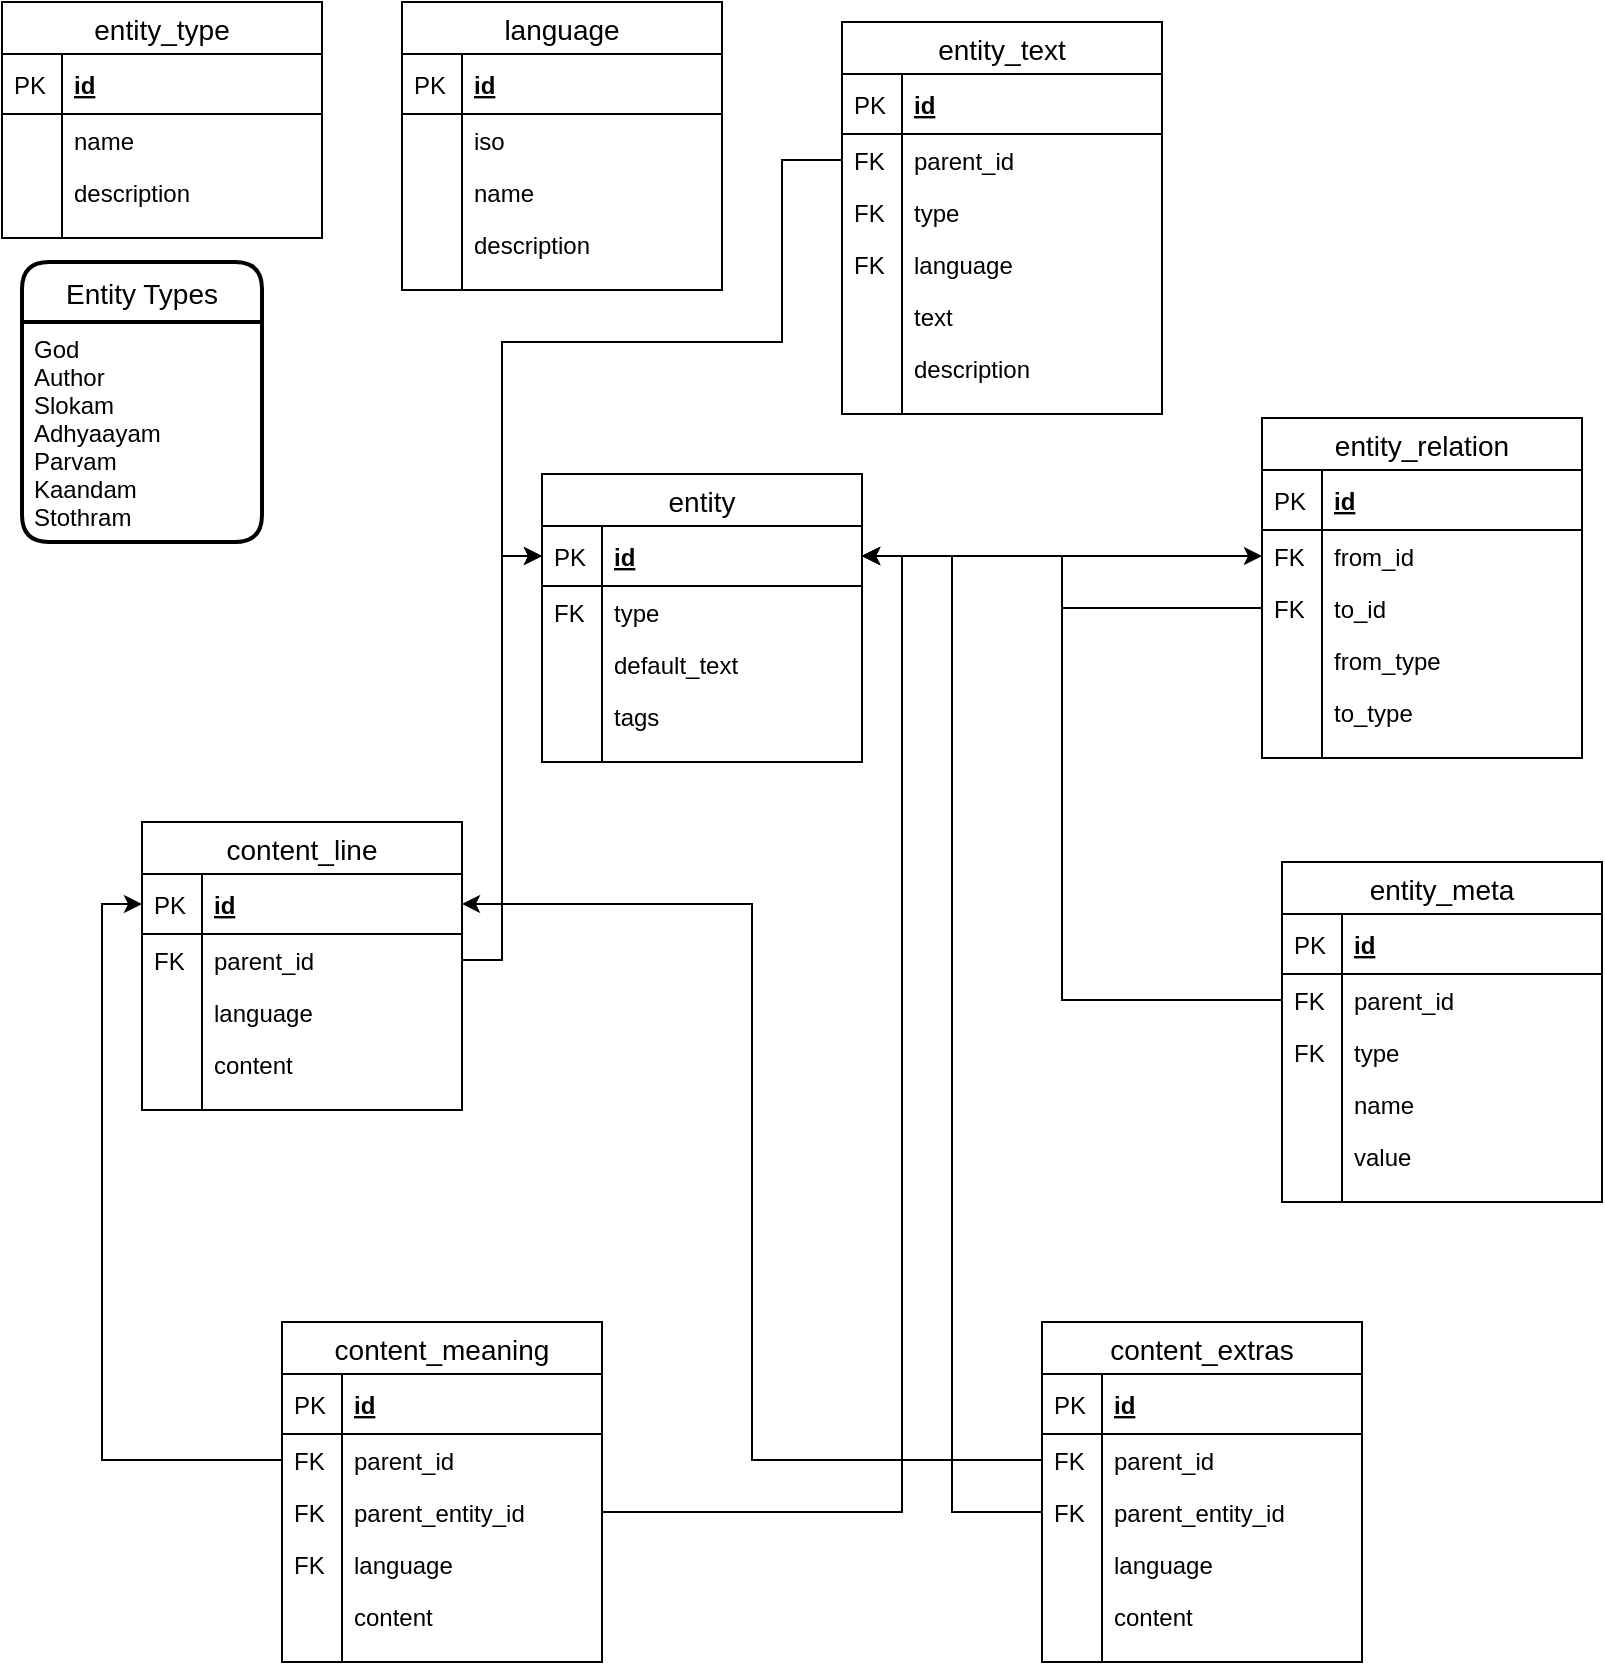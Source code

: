 <mxfile version="13.0.3" type="device"><diagram id="j9LyI9iQRzAFfi0CGAYI" name="ERD"><mxGraphModel dx="2872" dy="666" grid="1" gridSize="10" guides="1" tooltips="1" connect="1" arrows="1" fold="1" page="1" pageScale="1" pageWidth="850" pageHeight="1100" math="0" shadow="0"><root><mxCell id="0"/><mxCell id="1" parent="0"/><mxCell id="-XwlzQDdTE71Y0p9Vx9t-13" value="entity_type" style="swimlane;fontStyle=0;childLayout=stackLayout;horizontal=1;startSize=26;horizontalStack=0;resizeParent=1;resizeParentMax=0;resizeLast=0;collapsible=1;marginBottom=0;align=center;fontSize=14;" parent="1" vertex="1"><mxGeometry x="-1670" y="30" width="160" height="118" as="geometry"/></mxCell><mxCell id="-XwlzQDdTE71Y0p9Vx9t-14" value="id" style="shape=partialRectangle;top=0;left=0;right=0;bottom=1;align=left;verticalAlign=middle;fillColor=none;spacingLeft=34;spacingRight=4;overflow=hidden;rotatable=0;points=[[0,0.5],[1,0.5]];portConstraint=eastwest;dropTarget=0;fontStyle=5;fontSize=12;" parent="-XwlzQDdTE71Y0p9Vx9t-13" vertex="1"><mxGeometry y="26" width="160" height="30" as="geometry"/></mxCell><mxCell id="-XwlzQDdTE71Y0p9Vx9t-15" value="PK" style="shape=partialRectangle;top=0;left=0;bottom=0;fillColor=none;align=left;verticalAlign=middle;spacingLeft=4;spacingRight=4;overflow=hidden;rotatable=0;points=[];portConstraint=eastwest;part=1;fontSize=12;" parent="-XwlzQDdTE71Y0p9Vx9t-14" vertex="1" connectable="0"><mxGeometry width="30" height="30" as="geometry"/></mxCell><mxCell id="-XwlzQDdTE71Y0p9Vx9t-16" value="name" style="shape=partialRectangle;top=0;left=0;right=0;bottom=0;align=left;verticalAlign=top;fillColor=none;spacingLeft=34;spacingRight=4;overflow=hidden;rotatable=0;points=[[0,0.5],[1,0.5]];portConstraint=eastwest;dropTarget=0;fontSize=12;" parent="-XwlzQDdTE71Y0p9Vx9t-13" vertex="1"><mxGeometry y="56" width="160" height="26" as="geometry"/></mxCell><mxCell id="-XwlzQDdTE71Y0p9Vx9t-17" value="" style="shape=partialRectangle;top=0;left=0;bottom=0;fillColor=none;align=left;verticalAlign=top;spacingLeft=4;spacingRight=4;overflow=hidden;rotatable=0;points=[];portConstraint=eastwest;part=1;fontSize=12;" parent="-XwlzQDdTE71Y0p9Vx9t-16" vertex="1" connectable="0"><mxGeometry width="30" height="26" as="geometry"/></mxCell><mxCell id="-XwlzQDdTE71Y0p9Vx9t-18" value="description" style="shape=partialRectangle;top=0;left=0;right=0;bottom=0;align=left;verticalAlign=top;fillColor=none;spacingLeft=34;spacingRight=4;overflow=hidden;rotatable=0;points=[[0,0.5],[1,0.5]];portConstraint=eastwest;dropTarget=0;fontSize=12;" parent="-XwlzQDdTE71Y0p9Vx9t-13" vertex="1"><mxGeometry y="82" width="160" height="26" as="geometry"/></mxCell><mxCell id="-XwlzQDdTE71Y0p9Vx9t-19" value="" style="shape=partialRectangle;top=0;left=0;bottom=0;fillColor=none;align=left;verticalAlign=top;spacingLeft=4;spacingRight=4;overflow=hidden;rotatable=0;points=[];portConstraint=eastwest;part=1;fontSize=12;" parent="-XwlzQDdTE71Y0p9Vx9t-18" vertex="1" connectable="0"><mxGeometry width="30" height="26" as="geometry"/></mxCell><mxCell id="-XwlzQDdTE71Y0p9Vx9t-22" value="" style="shape=partialRectangle;top=0;left=0;right=0;bottom=0;align=left;verticalAlign=top;fillColor=none;spacingLeft=34;spacingRight=4;overflow=hidden;rotatable=0;points=[[0,0.5],[1,0.5]];portConstraint=eastwest;dropTarget=0;fontSize=12;" parent="-XwlzQDdTE71Y0p9Vx9t-13" vertex="1"><mxGeometry y="108" width="160" height="10" as="geometry"/></mxCell><mxCell id="-XwlzQDdTE71Y0p9Vx9t-23" value="" style="shape=partialRectangle;top=0;left=0;bottom=0;fillColor=none;align=left;verticalAlign=top;spacingLeft=4;spacingRight=4;overflow=hidden;rotatable=0;points=[];portConstraint=eastwest;part=1;fontSize=12;" parent="-XwlzQDdTE71Y0p9Vx9t-22" vertex="1" connectable="0"><mxGeometry width="30" height="10" as="geometry"/></mxCell><mxCell id="-XwlzQDdTE71Y0p9Vx9t-57" value="Entity Types" style="swimlane;childLayout=stackLayout;horizontal=1;startSize=30;horizontalStack=0;rounded=1;fontSize=14;fontStyle=0;strokeWidth=2;resizeParent=0;resizeLast=1;shadow=0;dashed=0;align=center;" parent="1" vertex="1"><mxGeometry x="-1660" y="160" width="120" height="140" as="geometry"/></mxCell><mxCell id="-XwlzQDdTE71Y0p9Vx9t-58" value="God&#10;Author&#10;Slokam&#10;Adhyaayam&#10;Parvam&#10;Kaandam&#10;Stothram" style="align=left;strokeColor=none;fillColor=none;spacingLeft=4;fontSize=12;verticalAlign=top;resizable=0;rotatable=0;part=1;" parent="-XwlzQDdTE71Y0p9Vx9t-57" vertex="1"><mxGeometry y="30" width="120" height="110" as="geometry"/></mxCell><mxCell id="-XwlzQDdTE71Y0p9Vx9t-256" value="language" style="swimlane;fontStyle=0;childLayout=stackLayout;horizontal=1;startSize=26;horizontalStack=0;resizeParent=1;resizeParentMax=0;resizeLast=0;collapsible=1;marginBottom=0;align=center;fontSize=14;" parent="1" vertex="1"><mxGeometry x="-1470" y="30" width="160" height="144" as="geometry"/></mxCell><mxCell id="-XwlzQDdTE71Y0p9Vx9t-257" value="id" style="shape=partialRectangle;top=0;left=0;right=0;bottom=1;align=left;verticalAlign=middle;fillColor=none;spacingLeft=34;spacingRight=4;overflow=hidden;rotatable=0;points=[[0,0.5],[1,0.5]];portConstraint=eastwest;dropTarget=0;fontStyle=5;fontSize=12;" parent="-XwlzQDdTE71Y0p9Vx9t-256" vertex="1"><mxGeometry y="26" width="160" height="30" as="geometry"/></mxCell><mxCell id="-XwlzQDdTE71Y0p9Vx9t-258" value="PK" style="shape=partialRectangle;top=0;left=0;bottom=0;fillColor=none;align=left;verticalAlign=middle;spacingLeft=4;spacingRight=4;overflow=hidden;rotatable=0;points=[];portConstraint=eastwest;part=1;fontSize=12;" parent="-XwlzQDdTE71Y0p9Vx9t-257" vertex="1" connectable="0"><mxGeometry width="30" height="30" as="geometry"/></mxCell><mxCell id="-XwlzQDdTE71Y0p9Vx9t-259" value="iso" style="shape=partialRectangle;top=0;left=0;right=0;bottom=0;align=left;verticalAlign=top;fillColor=none;spacingLeft=34;spacingRight=4;overflow=hidden;rotatable=0;points=[[0,0.5],[1,0.5]];portConstraint=eastwest;dropTarget=0;fontSize=12;" parent="-XwlzQDdTE71Y0p9Vx9t-256" vertex="1"><mxGeometry y="56" width="160" height="26" as="geometry"/></mxCell><mxCell id="-XwlzQDdTE71Y0p9Vx9t-260" value="" style="shape=partialRectangle;top=0;left=0;bottom=0;fillColor=none;align=left;verticalAlign=top;spacingLeft=4;spacingRight=4;overflow=hidden;rotatable=0;points=[];portConstraint=eastwest;part=1;fontSize=12;" parent="-XwlzQDdTE71Y0p9Vx9t-259" vertex="1" connectable="0"><mxGeometry width="30" height="26" as="geometry"/></mxCell><mxCell id="-XwlzQDdTE71Y0p9Vx9t-261" value="name" style="shape=partialRectangle;top=0;left=0;right=0;bottom=0;align=left;verticalAlign=top;fillColor=none;spacingLeft=34;spacingRight=4;overflow=hidden;rotatable=0;points=[[0,0.5],[1,0.5]];portConstraint=eastwest;dropTarget=0;fontSize=12;" parent="-XwlzQDdTE71Y0p9Vx9t-256" vertex="1"><mxGeometry y="82" width="160" height="26" as="geometry"/></mxCell><mxCell id="-XwlzQDdTE71Y0p9Vx9t-262" value="" style="shape=partialRectangle;top=0;left=0;bottom=0;fillColor=none;align=left;verticalAlign=top;spacingLeft=4;spacingRight=4;overflow=hidden;rotatable=0;points=[];portConstraint=eastwest;part=1;fontSize=12;" parent="-XwlzQDdTE71Y0p9Vx9t-261" vertex="1" connectable="0"><mxGeometry width="30" height="26" as="geometry"/></mxCell><mxCell id="-XwlzQDdTE71Y0p9Vx9t-278" value="description" style="shape=partialRectangle;top=0;left=0;right=0;bottom=0;align=left;verticalAlign=top;fillColor=none;spacingLeft=34;spacingRight=4;overflow=hidden;rotatable=0;points=[[0,0.5],[1,0.5]];portConstraint=eastwest;dropTarget=0;fontSize=12;" parent="-XwlzQDdTE71Y0p9Vx9t-256" vertex="1"><mxGeometry y="108" width="160" height="26" as="geometry"/></mxCell><mxCell id="-XwlzQDdTE71Y0p9Vx9t-279" value="" style="shape=partialRectangle;top=0;left=0;bottom=0;fillColor=none;align=left;verticalAlign=top;spacingLeft=4;spacingRight=4;overflow=hidden;rotatable=0;points=[];portConstraint=eastwest;part=1;fontSize=12;" parent="-XwlzQDdTE71Y0p9Vx9t-278" vertex="1" connectable="0"><mxGeometry width="30" height="26" as="geometry"/></mxCell><mxCell id="-XwlzQDdTE71Y0p9Vx9t-263" value="" style="shape=partialRectangle;top=0;left=0;right=0;bottom=0;align=left;verticalAlign=top;fillColor=none;spacingLeft=34;spacingRight=4;overflow=hidden;rotatable=0;points=[[0,0.5],[1,0.5]];portConstraint=eastwest;dropTarget=0;fontSize=12;" parent="-XwlzQDdTE71Y0p9Vx9t-256" vertex="1"><mxGeometry y="134" width="160" height="10" as="geometry"/></mxCell><mxCell id="-XwlzQDdTE71Y0p9Vx9t-264" value="" style="shape=partialRectangle;top=0;left=0;bottom=0;fillColor=none;align=left;verticalAlign=top;spacingLeft=4;spacingRight=4;overflow=hidden;rotatable=0;points=[];portConstraint=eastwest;part=1;fontSize=12;" parent="-XwlzQDdTE71Y0p9Vx9t-263" vertex="1" connectable="0"><mxGeometry width="30" height="10" as="geometry"/></mxCell><mxCell id="-XwlzQDdTE71Y0p9Vx9t-195" value="entity_text" style="swimlane;fontStyle=0;childLayout=stackLayout;horizontal=1;startSize=26;horizontalStack=0;resizeParent=1;resizeParentMax=0;resizeLast=0;collapsible=1;marginBottom=0;align=center;fontSize=14;" parent="1" vertex="1"><mxGeometry x="-1250" y="40" width="160" height="196" as="geometry"/></mxCell><mxCell id="-XwlzQDdTE71Y0p9Vx9t-196" value="id" style="shape=partialRectangle;top=0;left=0;right=0;bottom=1;align=left;verticalAlign=middle;fillColor=none;spacingLeft=34;spacingRight=4;overflow=hidden;rotatable=0;points=[[0,0.5],[1,0.5]];portConstraint=eastwest;dropTarget=0;fontStyle=5;fontSize=12;" parent="-XwlzQDdTE71Y0p9Vx9t-195" vertex="1"><mxGeometry y="26" width="160" height="30" as="geometry"/></mxCell><mxCell id="-XwlzQDdTE71Y0p9Vx9t-197" value="PK" style="shape=partialRectangle;top=0;left=0;bottom=0;fillColor=none;align=left;verticalAlign=middle;spacingLeft=4;spacingRight=4;overflow=hidden;rotatable=0;points=[];portConstraint=eastwest;part=1;fontSize=12;" parent="-XwlzQDdTE71Y0p9Vx9t-196" vertex="1" connectable="0"><mxGeometry width="30" height="30" as="geometry"/></mxCell><mxCell id="-XwlzQDdTE71Y0p9Vx9t-198" value="parent_id" style="shape=partialRectangle;top=0;left=0;right=0;bottom=0;align=left;verticalAlign=top;fillColor=none;spacingLeft=34;spacingRight=4;overflow=hidden;rotatable=0;points=[[0,0.5],[1,0.5]];portConstraint=eastwest;dropTarget=0;fontSize=12;" parent="-XwlzQDdTE71Y0p9Vx9t-195" vertex="1"><mxGeometry y="56" width="160" height="26" as="geometry"/></mxCell><mxCell id="-XwlzQDdTE71Y0p9Vx9t-199" value="FK" style="shape=partialRectangle;top=0;left=0;bottom=0;fillColor=none;align=left;verticalAlign=top;spacingLeft=4;spacingRight=4;overflow=hidden;rotatable=0;points=[];portConstraint=eastwest;part=1;fontSize=12;" parent="-XwlzQDdTE71Y0p9Vx9t-198" vertex="1" connectable="0"><mxGeometry width="30" height="26" as="geometry"/></mxCell><mxCell id="-XwlzQDdTE71Y0p9Vx9t-265" value="type" style="shape=partialRectangle;top=0;left=0;right=0;bottom=0;align=left;verticalAlign=top;fillColor=none;spacingLeft=34;spacingRight=4;overflow=hidden;rotatable=0;points=[[0,0.5],[1,0.5]];portConstraint=eastwest;dropTarget=0;fontSize=12;" parent="-XwlzQDdTE71Y0p9Vx9t-195" vertex="1"><mxGeometry y="82" width="160" height="26" as="geometry"/></mxCell><mxCell id="-XwlzQDdTE71Y0p9Vx9t-266" value="FK" style="shape=partialRectangle;top=0;left=0;bottom=0;fillColor=none;align=left;verticalAlign=top;spacingLeft=4;spacingRight=4;overflow=hidden;rotatable=0;points=[];portConstraint=eastwest;part=1;fontSize=12;" parent="-XwlzQDdTE71Y0p9Vx9t-265" vertex="1" connectable="0"><mxGeometry width="30" height="26" as="geometry"/></mxCell><mxCell id="-XwlzQDdTE71Y0p9Vx9t-200" value="language" style="shape=partialRectangle;top=0;left=0;right=0;bottom=0;align=left;verticalAlign=top;fillColor=none;spacingLeft=34;spacingRight=4;overflow=hidden;rotatable=0;points=[[0,0.5],[1,0.5]];portConstraint=eastwest;dropTarget=0;fontSize=12;" parent="-XwlzQDdTE71Y0p9Vx9t-195" vertex="1"><mxGeometry y="108" width="160" height="26" as="geometry"/></mxCell><mxCell id="-XwlzQDdTE71Y0p9Vx9t-201" value="FK" style="shape=partialRectangle;top=0;left=0;bottom=0;fillColor=none;align=left;verticalAlign=top;spacingLeft=4;spacingRight=4;overflow=hidden;rotatable=0;points=[];portConstraint=eastwest;part=1;fontSize=12;" parent="-XwlzQDdTE71Y0p9Vx9t-200" vertex="1" connectable="0"><mxGeometry width="30" height="26" as="geometry"/></mxCell><mxCell id="-XwlzQDdTE71Y0p9Vx9t-202" value="text" style="shape=partialRectangle;top=0;left=0;right=0;bottom=0;align=left;verticalAlign=top;fillColor=none;spacingLeft=34;spacingRight=4;overflow=hidden;rotatable=0;points=[[0,0.5],[1,0.5]];portConstraint=eastwest;dropTarget=0;fontSize=12;" parent="-XwlzQDdTE71Y0p9Vx9t-195" vertex="1"><mxGeometry y="134" width="160" height="26" as="geometry"/></mxCell><mxCell id="-XwlzQDdTE71Y0p9Vx9t-203" value="" style="shape=partialRectangle;top=0;left=0;bottom=0;fillColor=none;align=left;verticalAlign=top;spacingLeft=4;spacingRight=4;overflow=hidden;rotatable=0;points=[];portConstraint=eastwest;part=1;fontSize=12;" parent="-XwlzQDdTE71Y0p9Vx9t-202" vertex="1" connectable="0"><mxGeometry width="30" height="26" as="geometry"/></mxCell><mxCell id="-XwlzQDdTE71Y0p9Vx9t-204" value="description" style="shape=partialRectangle;top=0;left=0;right=0;bottom=0;align=left;verticalAlign=top;fillColor=none;spacingLeft=34;spacingRight=4;overflow=hidden;rotatable=0;points=[[0,0.5],[1,0.5]];portConstraint=eastwest;dropTarget=0;fontSize=12;" parent="-XwlzQDdTE71Y0p9Vx9t-195" vertex="1"><mxGeometry y="160" width="160" height="26" as="geometry"/></mxCell><mxCell id="-XwlzQDdTE71Y0p9Vx9t-205" value="" style="shape=partialRectangle;top=0;left=0;bottom=0;fillColor=none;align=left;verticalAlign=top;spacingLeft=4;spacingRight=4;overflow=hidden;rotatable=0;points=[];portConstraint=eastwest;part=1;fontSize=12;" parent="-XwlzQDdTE71Y0p9Vx9t-204" vertex="1" connectable="0"><mxGeometry width="30" height="26" as="geometry"/></mxCell><mxCell id="-XwlzQDdTE71Y0p9Vx9t-206" value="" style="shape=partialRectangle;top=0;left=0;right=0;bottom=0;align=left;verticalAlign=top;fillColor=none;spacingLeft=34;spacingRight=4;overflow=hidden;rotatable=0;points=[[0,0.5],[1,0.5]];portConstraint=eastwest;dropTarget=0;fontSize=12;" parent="-XwlzQDdTE71Y0p9Vx9t-195" vertex="1"><mxGeometry y="186" width="160" height="10" as="geometry"/></mxCell><mxCell id="-XwlzQDdTE71Y0p9Vx9t-207" value="" style="shape=partialRectangle;top=0;left=0;bottom=0;fillColor=none;align=left;verticalAlign=top;spacingLeft=4;spacingRight=4;overflow=hidden;rotatable=0;points=[];portConstraint=eastwest;part=1;fontSize=12;" parent="-XwlzQDdTE71Y0p9Vx9t-206" vertex="1" connectable="0"><mxGeometry width="30" height="10" as="geometry"/></mxCell><mxCell id="-XwlzQDdTE71Y0p9Vx9t-271" style="edgeStyle=orthogonalEdgeStyle;rounded=0;orthogonalLoop=1;jettySize=auto;html=1;exitX=0;exitY=0.5;exitDx=0;exitDy=0;entryX=0;entryY=0.5;entryDx=0;entryDy=0;" parent="1" source="-XwlzQDdTE71Y0p9Vx9t-81" target="-XwlzQDdTE71Y0p9Vx9t-60" edge="1"><mxGeometry relative="1" as="geometry"><Array as="points"><mxPoint x="-1620" y="759"/><mxPoint x="-1620" y="481"/></Array></mxGeometry></mxCell><mxCell id="-XwlzQDdTE71Y0p9Vx9t-59" value="content_line" style="swimlane;fontStyle=0;childLayout=stackLayout;horizontal=1;startSize=26;horizontalStack=0;resizeParent=1;resizeParentMax=0;resizeLast=0;collapsible=1;marginBottom=0;align=center;fontSize=14;" parent="1" vertex="1"><mxGeometry x="-1600" y="440" width="160" height="144" as="geometry"/></mxCell><mxCell id="-XwlzQDdTE71Y0p9Vx9t-60" value="id" style="shape=partialRectangle;top=0;left=0;right=0;bottom=1;align=left;verticalAlign=middle;fillColor=none;spacingLeft=34;spacingRight=4;overflow=hidden;rotatable=0;points=[[0,0.5],[1,0.5]];portConstraint=eastwest;dropTarget=0;fontStyle=5;fontSize=12;" parent="-XwlzQDdTE71Y0p9Vx9t-59" vertex="1"><mxGeometry y="26" width="160" height="30" as="geometry"/></mxCell><mxCell id="-XwlzQDdTE71Y0p9Vx9t-61" value="PK" style="shape=partialRectangle;top=0;left=0;bottom=0;fillColor=none;align=left;verticalAlign=middle;spacingLeft=4;spacingRight=4;overflow=hidden;rotatable=0;points=[];portConstraint=eastwest;part=1;fontSize=12;" parent="-XwlzQDdTE71Y0p9Vx9t-60" vertex="1" connectable="0"><mxGeometry width="30" height="30" as="geometry"/></mxCell><mxCell id="-XwlzQDdTE71Y0p9Vx9t-72" value="parent_id" style="shape=partialRectangle;top=0;left=0;right=0;bottom=0;align=left;verticalAlign=top;fillColor=none;spacingLeft=34;spacingRight=4;overflow=hidden;rotatable=0;points=[[0,0.5],[1,0.5]];portConstraint=eastwest;dropTarget=0;fontSize=12;" parent="-XwlzQDdTE71Y0p9Vx9t-59" vertex="1"><mxGeometry y="56" width="160" height="26" as="geometry"/></mxCell><mxCell id="-XwlzQDdTE71Y0p9Vx9t-73" value="FK" style="shape=partialRectangle;top=0;left=0;bottom=0;fillColor=none;align=left;verticalAlign=top;spacingLeft=4;spacingRight=4;overflow=hidden;rotatable=0;points=[];portConstraint=eastwest;part=1;fontSize=12;" parent="-XwlzQDdTE71Y0p9Vx9t-72" vertex="1" connectable="0"><mxGeometry width="30" height="26" as="geometry"/></mxCell><mxCell id="-XwlzQDdTE71Y0p9Vx9t-62" value="language" style="shape=partialRectangle;top=0;left=0;right=0;bottom=0;align=left;verticalAlign=top;fillColor=none;spacingLeft=34;spacingRight=4;overflow=hidden;rotatable=0;points=[[0,0.5],[1,0.5]];portConstraint=eastwest;dropTarget=0;fontSize=12;" parent="-XwlzQDdTE71Y0p9Vx9t-59" vertex="1"><mxGeometry y="82" width="160" height="26" as="geometry"/></mxCell><mxCell id="-XwlzQDdTE71Y0p9Vx9t-63" value="" style="shape=partialRectangle;top=0;left=0;bottom=0;fillColor=none;align=left;verticalAlign=top;spacingLeft=4;spacingRight=4;overflow=hidden;rotatable=0;points=[];portConstraint=eastwest;part=1;fontSize=12;" parent="-XwlzQDdTE71Y0p9Vx9t-62" vertex="1" connectable="0"><mxGeometry width="30" height="26" as="geometry"/></mxCell><mxCell id="-XwlzQDdTE71Y0p9Vx9t-64" value="content" style="shape=partialRectangle;top=0;left=0;right=0;bottom=0;align=left;verticalAlign=top;fillColor=none;spacingLeft=34;spacingRight=4;overflow=hidden;rotatable=0;points=[[0,0.5],[1,0.5]];portConstraint=eastwest;dropTarget=0;fontSize=12;" parent="-XwlzQDdTE71Y0p9Vx9t-59" vertex="1"><mxGeometry y="108" width="160" height="26" as="geometry"/></mxCell><mxCell id="-XwlzQDdTE71Y0p9Vx9t-65" value="" style="shape=partialRectangle;top=0;left=0;bottom=0;fillColor=none;align=left;verticalAlign=top;spacingLeft=4;spacingRight=4;overflow=hidden;rotatable=0;points=[];portConstraint=eastwest;part=1;fontSize=12;" parent="-XwlzQDdTE71Y0p9Vx9t-64" vertex="1" connectable="0"><mxGeometry width="30" height="26" as="geometry"/></mxCell><mxCell id="-XwlzQDdTE71Y0p9Vx9t-68" value="" style="shape=partialRectangle;top=0;left=0;right=0;bottom=0;align=left;verticalAlign=top;fillColor=none;spacingLeft=34;spacingRight=4;overflow=hidden;rotatable=0;points=[[0,0.5],[1,0.5]];portConstraint=eastwest;dropTarget=0;fontSize=12;" parent="-XwlzQDdTE71Y0p9Vx9t-59" vertex="1"><mxGeometry y="134" width="160" height="10" as="geometry"/></mxCell><mxCell id="-XwlzQDdTE71Y0p9Vx9t-69" value="" style="shape=partialRectangle;top=0;left=0;bottom=0;fillColor=none;align=left;verticalAlign=top;spacingLeft=4;spacingRight=4;overflow=hidden;rotatable=0;points=[];portConstraint=eastwest;part=1;fontSize=12;" parent="-XwlzQDdTE71Y0p9Vx9t-68" vertex="1" connectable="0"><mxGeometry width="30" height="10" as="geometry"/></mxCell><mxCell id="-XwlzQDdTE71Y0p9Vx9t-272" style="edgeStyle=orthogonalEdgeStyle;rounded=0;orthogonalLoop=1;jettySize=auto;html=1;exitX=1;exitY=0.5;exitDx=0;exitDy=0;entryX=0;entryY=0.5;entryDx=0;entryDy=0;" parent="1" source="-XwlzQDdTE71Y0p9Vx9t-72" target="-XwlzQDdTE71Y0p9Vx9t-183" edge="1"><mxGeometry relative="1" as="geometry"/></mxCell><mxCell id="-XwlzQDdTE71Y0p9Vx9t-273" style="edgeStyle=orthogonalEdgeStyle;rounded=0;orthogonalLoop=1;jettySize=auto;html=1;exitX=0;exitY=0.5;exitDx=0;exitDy=0;entryX=1;entryY=0.5;entryDx=0;entryDy=0;" parent="1" source="-XwlzQDdTE71Y0p9Vx9t-215" target="-XwlzQDdTE71Y0p9Vx9t-183" edge="1"><mxGeometry relative="1" as="geometry"/></mxCell><mxCell id="-XwlzQDdTE71Y0p9Vx9t-274" style="edgeStyle=orthogonalEdgeStyle;rounded=0;orthogonalLoop=1;jettySize=auto;html=1;exitX=1;exitY=0.5;exitDx=0;exitDy=0;entryX=1;entryY=0.5;entryDx=0;entryDy=0;" parent="1" source="-XwlzQDdTE71Y0p9Vx9t-269" target="-XwlzQDdTE71Y0p9Vx9t-183" edge="1"><mxGeometry relative="1" as="geometry"><mxPoint x="-1130" y="460" as="targetPoint"/></mxGeometry></mxCell><mxCell id="-XwlzQDdTE71Y0p9Vx9t-182" value="entity" style="swimlane;fontStyle=0;childLayout=stackLayout;horizontal=1;startSize=26;horizontalStack=0;resizeParent=1;resizeParentMax=0;resizeLast=0;collapsible=1;marginBottom=0;align=center;fontSize=14;" parent="1" vertex="1"><mxGeometry x="-1400" y="266" width="160" height="144" as="geometry"><mxRectangle x="-650" y="150" width="80" height="26" as="alternateBounds"/></mxGeometry></mxCell><mxCell id="-XwlzQDdTE71Y0p9Vx9t-183" value="id" style="shape=partialRectangle;top=0;left=0;right=0;bottom=1;align=left;verticalAlign=middle;fillColor=none;spacingLeft=34;spacingRight=4;overflow=hidden;rotatable=0;points=[[0,0.5],[1,0.5]];portConstraint=eastwest;dropTarget=0;fontStyle=5;fontSize=12;" parent="-XwlzQDdTE71Y0p9Vx9t-182" vertex="1"><mxGeometry y="26" width="160" height="30" as="geometry"/></mxCell><mxCell id="-XwlzQDdTE71Y0p9Vx9t-184" value="PK" style="shape=partialRectangle;top=0;left=0;bottom=0;fillColor=none;align=left;verticalAlign=middle;spacingLeft=4;spacingRight=4;overflow=hidden;rotatable=0;points=[];portConstraint=eastwest;part=1;fontSize=12;" parent="-XwlzQDdTE71Y0p9Vx9t-183" vertex="1" connectable="0"><mxGeometry width="30" height="30" as="geometry"/></mxCell><mxCell id="-XwlzQDdTE71Y0p9Vx9t-191" value="type" style="shape=partialRectangle;top=0;left=0;right=0;bottom=0;align=left;verticalAlign=top;fillColor=none;spacingLeft=34;spacingRight=4;overflow=hidden;rotatable=0;points=[[0,0.5],[1,0.5]];portConstraint=eastwest;dropTarget=0;fontSize=12;" parent="-XwlzQDdTE71Y0p9Vx9t-182" vertex="1"><mxGeometry y="56" width="160" height="26" as="geometry"/></mxCell><mxCell id="-XwlzQDdTE71Y0p9Vx9t-192" value="FK" style="shape=partialRectangle;top=0;left=0;bottom=0;fillColor=none;align=left;verticalAlign=top;spacingLeft=4;spacingRight=4;overflow=hidden;rotatable=0;points=[];portConstraint=eastwest;part=1;fontSize=12;" parent="-XwlzQDdTE71Y0p9Vx9t-191" vertex="1" connectable="0"><mxGeometry width="30" height="26" as="geometry"/></mxCell><mxCell id="3Jws7wQUZZVZRnzk5jv5-1" value="default_text" style="shape=partialRectangle;top=0;left=0;right=0;bottom=0;align=left;verticalAlign=top;fillColor=none;spacingLeft=34;spacingRight=4;overflow=hidden;rotatable=0;points=[[0,0.5],[1,0.5]];portConstraint=eastwest;dropTarget=0;fontSize=12;" vertex="1" parent="-XwlzQDdTE71Y0p9Vx9t-182"><mxGeometry y="82" width="160" height="26" as="geometry"/></mxCell><mxCell id="3Jws7wQUZZVZRnzk5jv5-2" value="" style="shape=partialRectangle;top=0;left=0;bottom=0;fillColor=none;align=left;verticalAlign=top;spacingLeft=4;spacingRight=4;overflow=hidden;rotatable=0;points=[];portConstraint=eastwest;part=1;fontSize=12;" vertex="1" connectable="0" parent="3Jws7wQUZZVZRnzk5jv5-1"><mxGeometry width="30" height="26" as="geometry"/></mxCell><mxCell id="-XwlzQDdTE71Y0p9Vx9t-187" value="tags" style="shape=partialRectangle;top=0;left=0;right=0;bottom=0;align=left;verticalAlign=top;fillColor=none;spacingLeft=34;spacingRight=4;overflow=hidden;rotatable=0;points=[[0,0.5],[1,0.5]];portConstraint=eastwest;dropTarget=0;fontSize=12;" parent="-XwlzQDdTE71Y0p9Vx9t-182" vertex="1"><mxGeometry y="108" width="160" height="26" as="geometry"/></mxCell><mxCell id="-XwlzQDdTE71Y0p9Vx9t-188" value="" style="shape=partialRectangle;top=0;left=0;bottom=0;fillColor=none;align=left;verticalAlign=top;spacingLeft=4;spacingRight=4;overflow=hidden;rotatable=0;points=[];portConstraint=eastwest;part=1;fontSize=12;" parent="-XwlzQDdTE71Y0p9Vx9t-187" vertex="1" connectable="0"><mxGeometry width="30" height="26" as="geometry"/></mxCell><mxCell id="-XwlzQDdTE71Y0p9Vx9t-189" value="" style="shape=partialRectangle;top=0;left=0;right=0;bottom=0;align=left;verticalAlign=top;fillColor=none;spacingLeft=34;spacingRight=4;overflow=hidden;rotatable=0;points=[[0,0.5],[1,0.5]];portConstraint=eastwest;dropTarget=0;fontSize=12;" parent="-XwlzQDdTE71Y0p9Vx9t-182" vertex="1"><mxGeometry y="134" width="160" height="10" as="geometry"/></mxCell><mxCell id="-XwlzQDdTE71Y0p9Vx9t-190" value="" style="shape=partialRectangle;top=0;left=0;bottom=0;fillColor=none;align=left;verticalAlign=top;spacingLeft=4;spacingRight=4;overflow=hidden;rotatable=0;points=[];portConstraint=eastwest;part=1;fontSize=12;" parent="-XwlzQDdTE71Y0p9Vx9t-189" vertex="1" connectable="0"><mxGeometry width="30" height="10" as="geometry"/></mxCell><mxCell id="-XwlzQDdTE71Y0p9Vx9t-226" value="entity_relation" style="swimlane;fontStyle=0;childLayout=stackLayout;horizontal=1;startSize=26;horizontalStack=0;resizeParent=1;resizeParentMax=0;resizeLast=0;collapsible=1;marginBottom=0;align=center;fontSize=14;" parent="1" vertex="1"><mxGeometry x="-1040" y="238" width="160" height="170" as="geometry"><mxRectangle x="-650" y="150" width="80" height="26" as="alternateBounds"/></mxGeometry></mxCell><mxCell id="-XwlzQDdTE71Y0p9Vx9t-227" value="id" style="shape=partialRectangle;top=0;left=0;right=0;bottom=1;align=left;verticalAlign=middle;fillColor=none;spacingLeft=34;spacingRight=4;overflow=hidden;rotatable=0;points=[[0,0.5],[1,0.5]];portConstraint=eastwest;dropTarget=0;fontStyle=5;fontSize=12;" parent="-XwlzQDdTE71Y0p9Vx9t-226" vertex="1"><mxGeometry y="26" width="160" height="30" as="geometry"/></mxCell><mxCell id="-XwlzQDdTE71Y0p9Vx9t-228" value="PK" style="shape=partialRectangle;top=0;left=0;bottom=0;fillColor=none;align=left;verticalAlign=middle;spacingLeft=4;spacingRight=4;overflow=hidden;rotatable=0;points=[];portConstraint=eastwest;part=1;fontSize=12;" parent="-XwlzQDdTE71Y0p9Vx9t-227" vertex="1" connectable="0"><mxGeometry width="30" height="30" as="geometry"/></mxCell><mxCell id="-XwlzQDdTE71Y0p9Vx9t-229" value="from_id" style="shape=partialRectangle;top=0;left=0;right=0;bottom=0;align=left;verticalAlign=top;fillColor=none;spacingLeft=34;spacingRight=4;overflow=hidden;rotatable=0;points=[[0,0.5],[1,0.5]];portConstraint=eastwest;dropTarget=0;fontSize=12;" parent="-XwlzQDdTE71Y0p9Vx9t-226" vertex="1"><mxGeometry y="56" width="160" height="26" as="geometry"/></mxCell><mxCell id="-XwlzQDdTE71Y0p9Vx9t-230" value="FK" style="shape=partialRectangle;top=0;left=0;bottom=0;fillColor=none;align=left;verticalAlign=top;spacingLeft=4;spacingRight=4;overflow=hidden;rotatable=0;points=[];portConstraint=eastwest;part=1;fontSize=12;" parent="-XwlzQDdTE71Y0p9Vx9t-229" vertex="1" connectable="0"><mxGeometry width="30" height="26" as="geometry"/></mxCell><mxCell id="-XwlzQDdTE71Y0p9Vx9t-233" value="to_id" style="shape=partialRectangle;top=0;left=0;right=0;bottom=0;align=left;verticalAlign=top;fillColor=none;spacingLeft=34;spacingRight=4;overflow=hidden;rotatable=0;points=[[0,0.5],[1,0.5]];portConstraint=eastwest;dropTarget=0;fontSize=12;" parent="-XwlzQDdTE71Y0p9Vx9t-226" vertex="1"><mxGeometry y="82" width="160" height="26" as="geometry"/></mxCell><mxCell id="-XwlzQDdTE71Y0p9Vx9t-234" value="FK" style="shape=partialRectangle;top=0;left=0;bottom=0;fillColor=none;align=left;verticalAlign=top;spacingLeft=4;spacingRight=4;overflow=hidden;rotatable=0;points=[];portConstraint=eastwest;part=1;fontSize=12;" parent="-XwlzQDdTE71Y0p9Vx9t-233" vertex="1" connectable="0"><mxGeometry width="30" height="26" as="geometry"/></mxCell><mxCell id="-XwlzQDdTE71Y0p9Vx9t-231" value="from_type" style="shape=partialRectangle;top=0;left=0;right=0;bottom=0;align=left;verticalAlign=top;fillColor=none;spacingLeft=34;spacingRight=4;overflow=hidden;rotatable=0;points=[[0,0.5],[1,0.5]];portConstraint=eastwest;dropTarget=0;fontSize=12;" parent="-XwlzQDdTE71Y0p9Vx9t-226" vertex="1"><mxGeometry y="108" width="160" height="26" as="geometry"/></mxCell><mxCell id="-XwlzQDdTE71Y0p9Vx9t-232" value="" style="shape=partialRectangle;top=0;left=0;bottom=0;fillColor=none;align=left;verticalAlign=top;spacingLeft=4;spacingRight=4;overflow=hidden;rotatable=0;points=[];portConstraint=eastwest;part=1;fontSize=12;" parent="-XwlzQDdTE71Y0p9Vx9t-231" vertex="1" connectable="0"><mxGeometry width="30" height="26" as="geometry"/></mxCell><mxCell id="-XwlzQDdTE71Y0p9Vx9t-241" value="to_type" style="shape=partialRectangle;top=0;left=0;right=0;bottom=0;align=left;verticalAlign=top;fillColor=none;spacingLeft=34;spacingRight=4;overflow=hidden;rotatable=0;points=[[0,0.5],[1,0.5]];portConstraint=eastwest;dropTarget=0;fontSize=12;" parent="-XwlzQDdTE71Y0p9Vx9t-226" vertex="1"><mxGeometry y="134" width="160" height="26" as="geometry"/></mxCell><mxCell id="-XwlzQDdTE71Y0p9Vx9t-242" value="" style="shape=partialRectangle;top=0;left=0;bottom=0;fillColor=none;align=left;verticalAlign=top;spacingLeft=4;spacingRight=4;overflow=hidden;rotatable=0;points=[];portConstraint=eastwest;part=1;fontSize=12;" parent="-XwlzQDdTE71Y0p9Vx9t-241" vertex="1" connectable="0"><mxGeometry width="30" height="26" as="geometry"/></mxCell><mxCell id="-XwlzQDdTE71Y0p9Vx9t-239" value="" style="shape=partialRectangle;top=0;left=0;right=0;bottom=0;align=left;verticalAlign=top;fillColor=none;spacingLeft=34;spacingRight=4;overflow=hidden;rotatable=0;points=[[0,0.5],[1,0.5]];portConstraint=eastwest;dropTarget=0;fontSize=12;" parent="-XwlzQDdTE71Y0p9Vx9t-226" vertex="1"><mxGeometry y="160" width="160" height="10" as="geometry"/></mxCell><mxCell id="-XwlzQDdTE71Y0p9Vx9t-240" value="" style="shape=partialRectangle;top=0;left=0;bottom=0;fillColor=none;align=left;verticalAlign=top;spacingLeft=4;spacingRight=4;overflow=hidden;rotatable=0;points=[];portConstraint=eastwest;part=1;fontSize=12;" parent="-XwlzQDdTE71Y0p9Vx9t-239" vertex="1" connectable="0"><mxGeometry width="30" height="10" as="geometry"/></mxCell><mxCell id="-XwlzQDdTE71Y0p9Vx9t-78" value="content_meaning" style="swimlane;fontStyle=0;childLayout=stackLayout;horizontal=1;startSize=26;horizontalStack=0;resizeParent=1;resizeParentMax=0;resizeLast=0;collapsible=1;marginBottom=0;align=center;fontSize=14;" parent="1" vertex="1"><mxGeometry x="-1530" y="690" width="160" height="170" as="geometry"/></mxCell><mxCell id="-XwlzQDdTE71Y0p9Vx9t-79" value="id" style="shape=partialRectangle;top=0;left=0;right=0;bottom=1;align=left;verticalAlign=middle;fillColor=none;spacingLeft=34;spacingRight=4;overflow=hidden;rotatable=0;points=[[0,0.5],[1,0.5]];portConstraint=eastwest;dropTarget=0;fontStyle=5;fontSize=12;" parent="-XwlzQDdTE71Y0p9Vx9t-78" vertex="1"><mxGeometry y="26" width="160" height="30" as="geometry"/></mxCell><mxCell id="-XwlzQDdTE71Y0p9Vx9t-80" value="PK" style="shape=partialRectangle;top=0;left=0;bottom=0;fillColor=none;align=left;verticalAlign=middle;spacingLeft=4;spacingRight=4;overflow=hidden;rotatable=0;points=[];portConstraint=eastwest;part=1;fontSize=12;" parent="-XwlzQDdTE71Y0p9Vx9t-79" vertex="1" connectable="0"><mxGeometry width="30" height="30" as="geometry"/></mxCell><mxCell id="-XwlzQDdTE71Y0p9Vx9t-81" value="parent_id" style="shape=partialRectangle;top=0;left=0;right=0;bottom=0;align=left;verticalAlign=top;fillColor=none;spacingLeft=34;spacingRight=4;overflow=hidden;rotatable=0;points=[[0,0.5],[1,0.5]];portConstraint=eastwest;dropTarget=0;fontSize=12;" parent="-XwlzQDdTE71Y0p9Vx9t-78" vertex="1"><mxGeometry y="56" width="160" height="26" as="geometry"/></mxCell><mxCell id="-XwlzQDdTE71Y0p9Vx9t-82" value="FK" style="shape=partialRectangle;top=0;left=0;bottom=0;fillColor=none;align=left;verticalAlign=top;spacingLeft=4;spacingRight=4;overflow=hidden;rotatable=0;points=[];portConstraint=eastwest;part=1;fontSize=12;" parent="-XwlzQDdTE71Y0p9Vx9t-81" vertex="1" connectable="0"><mxGeometry width="30" height="26" as="geometry"/></mxCell><mxCell id="-XwlzQDdTE71Y0p9Vx9t-269" value="parent_entity_id" style="shape=partialRectangle;top=0;left=0;right=0;bottom=0;align=left;verticalAlign=top;fillColor=none;spacingLeft=34;spacingRight=4;overflow=hidden;rotatable=0;points=[[0,0.5],[1,0.5]];portConstraint=eastwest;dropTarget=0;fontSize=12;" parent="-XwlzQDdTE71Y0p9Vx9t-78" vertex="1"><mxGeometry y="82" width="160" height="26" as="geometry"/></mxCell><mxCell id="-XwlzQDdTE71Y0p9Vx9t-270" value="FK" style="shape=partialRectangle;top=0;left=0;bottom=0;fillColor=none;align=left;verticalAlign=top;spacingLeft=4;spacingRight=4;overflow=hidden;rotatable=0;points=[];portConstraint=eastwest;part=1;fontSize=12;" parent="-XwlzQDdTE71Y0p9Vx9t-269" vertex="1" connectable="0"><mxGeometry width="30" height="26" as="geometry"/></mxCell><mxCell id="-XwlzQDdTE71Y0p9Vx9t-83" value="language" style="shape=partialRectangle;top=0;left=0;right=0;bottom=0;align=left;verticalAlign=top;fillColor=none;spacingLeft=34;spacingRight=4;overflow=hidden;rotatable=0;points=[[0,0.5],[1,0.5]];portConstraint=eastwest;dropTarget=0;fontSize=12;" parent="-XwlzQDdTE71Y0p9Vx9t-78" vertex="1"><mxGeometry y="108" width="160" height="26" as="geometry"/></mxCell><mxCell id="-XwlzQDdTE71Y0p9Vx9t-84" value="FK" style="shape=partialRectangle;top=0;left=0;bottom=0;fillColor=none;align=left;verticalAlign=top;spacingLeft=4;spacingRight=4;overflow=hidden;rotatable=0;points=[];portConstraint=eastwest;part=1;fontSize=12;" parent="-XwlzQDdTE71Y0p9Vx9t-83" vertex="1" connectable="0"><mxGeometry width="30" height="26" as="geometry"/></mxCell><mxCell id="-XwlzQDdTE71Y0p9Vx9t-85" value="content" style="shape=partialRectangle;top=0;left=0;right=0;bottom=0;align=left;verticalAlign=top;fillColor=none;spacingLeft=34;spacingRight=4;overflow=hidden;rotatable=0;points=[[0,0.5],[1,0.5]];portConstraint=eastwest;dropTarget=0;fontSize=12;" parent="-XwlzQDdTE71Y0p9Vx9t-78" vertex="1"><mxGeometry y="134" width="160" height="26" as="geometry"/></mxCell><mxCell id="-XwlzQDdTE71Y0p9Vx9t-86" value="" style="shape=partialRectangle;top=0;left=0;bottom=0;fillColor=none;align=left;verticalAlign=top;spacingLeft=4;spacingRight=4;overflow=hidden;rotatable=0;points=[];portConstraint=eastwest;part=1;fontSize=12;" parent="-XwlzQDdTE71Y0p9Vx9t-85" vertex="1" connectable="0"><mxGeometry width="30" height="26" as="geometry"/></mxCell><mxCell id="-XwlzQDdTE71Y0p9Vx9t-87" value="" style="shape=partialRectangle;top=0;left=0;right=0;bottom=0;align=left;verticalAlign=top;fillColor=none;spacingLeft=34;spacingRight=4;overflow=hidden;rotatable=0;points=[[0,0.5],[1,0.5]];portConstraint=eastwest;dropTarget=0;fontSize=12;" parent="-XwlzQDdTE71Y0p9Vx9t-78" vertex="1"><mxGeometry y="160" width="160" height="10" as="geometry"/></mxCell><mxCell id="-XwlzQDdTE71Y0p9Vx9t-88" value="" style="shape=partialRectangle;top=0;left=0;bottom=0;fillColor=none;align=left;verticalAlign=top;spacingLeft=4;spacingRight=4;overflow=hidden;rotatable=0;points=[];portConstraint=eastwest;part=1;fontSize=12;" parent="-XwlzQDdTE71Y0p9Vx9t-87" vertex="1" connectable="0"><mxGeometry width="30" height="10" as="geometry"/></mxCell><mxCell id="-XwlzQDdTE71Y0p9Vx9t-212" value="content_extras" style="swimlane;fontStyle=0;childLayout=stackLayout;horizontal=1;startSize=26;horizontalStack=0;resizeParent=1;resizeParentMax=0;resizeLast=0;collapsible=1;marginBottom=0;align=center;fontSize=14;" parent="1" vertex="1"><mxGeometry x="-1150" y="690" width="160" height="170" as="geometry"/></mxCell><mxCell id="-XwlzQDdTE71Y0p9Vx9t-213" value="id" style="shape=partialRectangle;top=0;left=0;right=0;bottom=1;align=left;verticalAlign=middle;fillColor=none;spacingLeft=34;spacingRight=4;overflow=hidden;rotatable=0;points=[[0,0.5],[1,0.5]];portConstraint=eastwest;dropTarget=0;fontStyle=5;fontSize=12;" parent="-XwlzQDdTE71Y0p9Vx9t-212" vertex="1"><mxGeometry y="26" width="160" height="30" as="geometry"/></mxCell><mxCell id="-XwlzQDdTE71Y0p9Vx9t-214" value="PK" style="shape=partialRectangle;top=0;left=0;bottom=0;fillColor=none;align=left;verticalAlign=middle;spacingLeft=4;spacingRight=4;overflow=hidden;rotatable=0;points=[];portConstraint=eastwest;part=1;fontSize=12;" parent="-XwlzQDdTE71Y0p9Vx9t-213" vertex="1" connectable="0"><mxGeometry width="30" height="30" as="geometry"/></mxCell><mxCell id="3Jws7wQUZZVZRnzk5jv5-3" value="parent_id" style="shape=partialRectangle;top=0;left=0;right=0;bottom=0;align=left;verticalAlign=top;fillColor=none;spacingLeft=34;spacingRight=4;overflow=hidden;rotatable=0;points=[[0,0.5],[1,0.5]];portConstraint=eastwest;dropTarget=0;fontSize=12;" vertex="1" parent="-XwlzQDdTE71Y0p9Vx9t-212"><mxGeometry y="56" width="160" height="26" as="geometry"/></mxCell><mxCell id="3Jws7wQUZZVZRnzk5jv5-4" value="FK" style="shape=partialRectangle;top=0;left=0;bottom=0;fillColor=none;align=left;verticalAlign=top;spacingLeft=4;spacingRight=4;overflow=hidden;rotatable=0;points=[];portConstraint=eastwest;part=1;fontSize=12;" vertex="1" connectable="0" parent="3Jws7wQUZZVZRnzk5jv5-3"><mxGeometry width="30" height="26" as="geometry"/></mxCell><mxCell id="-XwlzQDdTE71Y0p9Vx9t-215" value="parent_entity_id" style="shape=partialRectangle;top=0;left=0;right=0;bottom=0;align=left;verticalAlign=top;fillColor=none;spacingLeft=34;spacingRight=4;overflow=hidden;rotatable=0;points=[[0,0.5],[1,0.5]];portConstraint=eastwest;dropTarget=0;fontSize=12;" parent="-XwlzQDdTE71Y0p9Vx9t-212" vertex="1"><mxGeometry y="82" width="160" height="26" as="geometry"/></mxCell><mxCell id="-XwlzQDdTE71Y0p9Vx9t-216" value="FK" style="shape=partialRectangle;top=0;left=0;bottom=0;fillColor=none;align=left;verticalAlign=top;spacingLeft=4;spacingRight=4;overflow=hidden;rotatable=0;points=[];portConstraint=eastwest;part=1;fontSize=12;" parent="-XwlzQDdTE71Y0p9Vx9t-215" vertex="1" connectable="0"><mxGeometry width="30" height="26" as="geometry"/></mxCell><mxCell id="-XwlzQDdTE71Y0p9Vx9t-217" value="language" style="shape=partialRectangle;top=0;left=0;right=0;bottom=0;align=left;verticalAlign=top;fillColor=none;spacingLeft=34;spacingRight=4;overflow=hidden;rotatable=0;points=[[0,0.5],[1,0.5]];portConstraint=eastwest;dropTarget=0;fontSize=12;" parent="-XwlzQDdTE71Y0p9Vx9t-212" vertex="1"><mxGeometry y="108" width="160" height="26" as="geometry"/></mxCell><mxCell id="-XwlzQDdTE71Y0p9Vx9t-218" value="" style="shape=partialRectangle;top=0;left=0;bottom=0;fillColor=none;align=left;verticalAlign=top;spacingLeft=4;spacingRight=4;overflow=hidden;rotatable=0;points=[];portConstraint=eastwest;part=1;fontSize=12;" parent="-XwlzQDdTE71Y0p9Vx9t-217" vertex="1" connectable="0"><mxGeometry width="30" height="26" as="geometry"/></mxCell><mxCell id="-XwlzQDdTE71Y0p9Vx9t-219" value="content" style="shape=partialRectangle;top=0;left=0;right=0;bottom=0;align=left;verticalAlign=top;fillColor=none;spacingLeft=34;spacingRight=4;overflow=hidden;rotatable=0;points=[[0,0.5],[1,0.5]];portConstraint=eastwest;dropTarget=0;fontSize=12;" parent="-XwlzQDdTE71Y0p9Vx9t-212" vertex="1"><mxGeometry y="134" width="160" height="26" as="geometry"/></mxCell><mxCell id="-XwlzQDdTE71Y0p9Vx9t-220" value="" style="shape=partialRectangle;top=0;left=0;bottom=0;fillColor=none;align=left;verticalAlign=top;spacingLeft=4;spacingRight=4;overflow=hidden;rotatable=0;points=[];portConstraint=eastwest;part=1;fontSize=12;" parent="-XwlzQDdTE71Y0p9Vx9t-219" vertex="1" connectable="0"><mxGeometry width="30" height="26" as="geometry"/></mxCell><mxCell id="-XwlzQDdTE71Y0p9Vx9t-221" value="" style="shape=partialRectangle;top=0;left=0;right=0;bottom=0;align=left;verticalAlign=top;fillColor=none;spacingLeft=34;spacingRight=4;overflow=hidden;rotatable=0;points=[[0,0.5],[1,0.5]];portConstraint=eastwest;dropTarget=0;fontSize=12;" parent="-XwlzQDdTE71Y0p9Vx9t-212" vertex="1"><mxGeometry y="160" width="160" height="10" as="geometry"/></mxCell><mxCell id="-XwlzQDdTE71Y0p9Vx9t-222" value="" style="shape=partialRectangle;top=0;left=0;bottom=0;fillColor=none;align=left;verticalAlign=top;spacingLeft=4;spacingRight=4;overflow=hidden;rotatable=0;points=[];portConstraint=eastwest;part=1;fontSize=12;" parent="-XwlzQDdTE71Y0p9Vx9t-221" vertex="1" connectable="0"><mxGeometry width="30" height="10" as="geometry"/></mxCell><mxCell id="-XwlzQDdTE71Y0p9Vx9t-243" value="entity_meta" style="swimlane;fontStyle=0;childLayout=stackLayout;horizontal=1;startSize=26;horizontalStack=0;resizeParent=1;resizeParentMax=0;resizeLast=0;collapsible=1;marginBottom=0;align=center;fontSize=14;" parent="1" vertex="1"><mxGeometry x="-1030" y="460" width="160" height="170" as="geometry"/></mxCell><mxCell id="-XwlzQDdTE71Y0p9Vx9t-244" value="id" style="shape=partialRectangle;top=0;left=0;right=0;bottom=1;align=left;verticalAlign=middle;fillColor=none;spacingLeft=34;spacingRight=4;overflow=hidden;rotatable=0;points=[[0,0.5],[1,0.5]];portConstraint=eastwest;dropTarget=0;fontStyle=5;fontSize=12;" parent="-XwlzQDdTE71Y0p9Vx9t-243" vertex="1"><mxGeometry y="26" width="160" height="30" as="geometry"/></mxCell><mxCell id="-XwlzQDdTE71Y0p9Vx9t-245" value="PK" style="shape=partialRectangle;top=0;left=0;bottom=0;fillColor=none;align=left;verticalAlign=middle;spacingLeft=4;spacingRight=4;overflow=hidden;rotatable=0;points=[];portConstraint=eastwest;part=1;fontSize=12;" parent="-XwlzQDdTE71Y0p9Vx9t-244" vertex="1" connectable="0"><mxGeometry width="30" height="30" as="geometry"/></mxCell><mxCell id="-XwlzQDdTE71Y0p9Vx9t-246" value="parent_id" style="shape=partialRectangle;top=0;left=0;right=0;bottom=0;align=left;verticalAlign=top;fillColor=none;spacingLeft=34;spacingRight=4;overflow=hidden;rotatable=0;points=[[0,0.5],[1,0.5]];portConstraint=eastwest;dropTarget=0;fontSize=12;" parent="-XwlzQDdTE71Y0p9Vx9t-243" vertex="1"><mxGeometry y="56" width="160" height="26" as="geometry"/></mxCell><mxCell id="-XwlzQDdTE71Y0p9Vx9t-247" value="FK" style="shape=partialRectangle;top=0;left=0;bottom=0;fillColor=none;align=left;verticalAlign=top;spacingLeft=4;spacingRight=4;overflow=hidden;rotatable=0;points=[];portConstraint=eastwest;part=1;fontSize=12;" parent="-XwlzQDdTE71Y0p9Vx9t-246" vertex="1" connectable="0"><mxGeometry width="30" height="26" as="geometry"/></mxCell><mxCell id="-XwlzQDdTE71Y0p9Vx9t-267" value="type" style="shape=partialRectangle;top=0;left=0;right=0;bottom=0;align=left;verticalAlign=top;fillColor=none;spacingLeft=34;spacingRight=4;overflow=hidden;rotatable=0;points=[[0,0.5],[1,0.5]];portConstraint=eastwest;dropTarget=0;fontSize=12;" parent="-XwlzQDdTE71Y0p9Vx9t-243" vertex="1"><mxGeometry y="82" width="160" height="26" as="geometry"/></mxCell><mxCell id="-XwlzQDdTE71Y0p9Vx9t-268" value="FK" style="shape=partialRectangle;top=0;left=0;bottom=0;fillColor=none;align=left;verticalAlign=top;spacingLeft=4;spacingRight=4;overflow=hidden;rotatable=0;points=[];portConstraint=eastwest;part=1;fontSize=12;" parent="-XwlzQDdTE71Y0p9Vx9t-267" vertex="1" connectable="0"><mxGeometry width="30" height="26" as="geometry"/></mxCell><mxCell id="-XwlzQDdTE71Y0p9Vx9t-248" value="name" style="shape=partialRectangle;top=0;left=0;right=0;bottom=0;align=left;verticalAlign=top;fillColor=none;spacingLeft=34;spacingRight=4;overflow=hidden;rotatable=0;points=[[0,0.5],[1,0.5]];portConstraint=eastwest;dropTarget=0;fontSize=12;" parent="-XwlzQDdTE71Y0p9Vx9t-243" vertex="1"><mxGeometry y="108" width="160" height="26" as="geometry"/></mxCell><mxCell id="-XwlzQDdTE71Y0p9Vx9t-249" value="" style="shape=partialRectangle;top=0;left=0;bottom=0;fillColor=none;align=left;verticalAlign=top;spacingLeft=4;spacingRight=4;overflow=hidden;rotatable=0;points=[];portConstraint=eastwest;part=1;fontSize=12;" parent="-XwlzQDdTE71Y0p9Vx9t-248" vertex="1" connectable="0"><mxGeometry width="30" height="26" as="geometry"/></mxCell><mxCell id="-XwlzQDdTE71Y0p9Vx9t-250" value="value" style="shape=partialRectangle;top=0;left=0;right=0;bottom=0;align=left;verticalAlign=top;fillColor=none;spacingLeft=34;spacingRight=4;overflow=hidden;rotatable=0;points=[[0,0.5],[1,0.5]];portConstraint=eastwest;dropTarget=0;fontSize=12;" parent="-XwlzQDdTE71Y0p9Vx9t-243" vertex="1"><mxGeometry y="134" width="160" height="26" as="geometry"/></mxCell><mxCell id="-XwlzQDdTE71Y0p9Vx9t-251" value="" style="shape=partialRectangle;top=0;left=0;bottom=0;fillColor=none;align=left;verticalAlign=top;spacingLeft=4;spacingRight=4;overflow=hidden;rotatable=0;points=[];portConstraint=eastwest;part=1;fontSize=12;" parent="-XwlzQDdTE71Y0p9Vx9t-250" vertex="1" connectable="0"><mxGeometry width="30" height="26" as="geometry"/></mxCell><mxCell id="-XwlzQDdTE71Y0p9Vx9t-254" value="" style="shape=partialRectangle;top=0;left=0;right=0;bottom=0;align=left;verticalAlign=top;fillColor=none;spacingLeft=34;spacingRight=4;overflow=hidden;rotatable=0;points=[[0,0.5],[1,0.5]];portConstraint=eastwest;dropTarget=0;fontSize=12;" parent="-XwlzQDdTE71Y0p9Vx9t-243" vertex="1"><mxGeometry y="160" width="160" height="10" as="geometry"/></mxCell><mxCell id="-XwlzQDdTE71Y0p9Vx9t-255" value="" style="shape=partialRectangle;top=0;left=0;bottom=0;fillColor=none;align=left;verticalAlign=top;spacingLeft=4;spacingRight=4;overflow=hidden;rotatable=0;points=[];portConstraint=eastwest;part=1;fontSize=12;" parent="-XwlzQDdTE71Y0p9Vx9t-254" vertex="1" connectable="0"><mxGeometry width="30" height="10" as="geometry"/></mxCell><mxCell id="-XwlzQDdTE71Y0p9Vx9t-275" style="edgeStyle=orthogonalEdgeStyle;rounded=0;orthogonalLoop=1;jettySize=auto;html=1;exitX=1;exitY=0.5;exitDx=0;exitDy=0;entryX=0;entryY=0.5;entryDx=0;entryDy=0;" parent="1" source="-XwlzQDdTE71Y0p9Vx9t-183" target="-XwlzQDdTE71Y0p9Vx9t-229" edge="1"><mxGeometry relative="1" as="geometry"/></mxCell><mxCell id="-XwlzQDdTE71Y0p9Vx9t-276" style="edgeStyle=orthogonalEdgeStyle;rounded=0;orthogonalLoop=1;jettySize=auto;html=1;exitX=0;exitY=0.5;exitDx=0;exitDy=0;entryX=1;entryY=0.5;entryDx=0;entryDy=0;" parent="1" source="-XwlzQDdTE71Y0p9Vx9t-233" target="-XwlzQDdTE71Y0p9Vx9t-183" edge="1"><mxGeometry relative="1" as="geometry"/></mxCell><mxCell id="-XwlzQDdTE71Y0p9Vx9t-277" style="edgeStyle=orthogonalEdgeStyle;rounded=0;orthogonalLoop=1;jettySize=auto;html=1;exitX=0;exitY=0.5;exitDx=0;exitDy=0;entryX=0;entryY=0.5;entryDx=0;entryDy=0;" parent="1" source="-XwlzQDdTE71Y0p9Vx9t-198" target="-XwlzQDdTE71Y0p9Vx9t-183" edge="1"><mxGeometry relative="1" as="geometry"><Array as="points"><mxPoint x="-1280" y="109"/><mxPoint x="-1280" y="200"/><mxPoint x="-1420" y="200"/><mxPoint x="-1420" y="307"/></Array></mxGeometry></mxCell><mxCell id="-XwlzQDdTE71Y0p9Vx9t-280" style="edgeStyle=orthogonalEdgeStyle;rounded=0;orthogonalLoop=1;jettySize=auto;html=1;exitX=0;exitY=0.5;exitDx=0;exitDy=0;entryX=1;entryY=0.5;entryDx=0;entryDy=0;" parent="1" source="-XwlzQDdTE71Y0p9Vx9t-246" target="-XwlzQDdTE71Y0p9Vx9t-183" edge="1"><mxGeometry relative="1" as="geometry"><Array as="points"><mxPoint x="-1140" y="529"/><mxPoint x="-1140" y="307"/></Array></mxGeometry></mxCell><mxCell id="3Jws7wQUZZVZRnzk5jv5-5" style="edgeStyle=orthogonalEdgeStyle;rounded=0;orthogonalLoop=1;jettySize=auto;html=1;exitX=0;exitY=0.5;exitDx=0;exitDy=0;" edge="1" parent="1" source="3Jws7wQUZZVZRnzk5jv5-3" target="-XwlzQDdTE71Y0p9Vx9t-60"><mxGeometry relative="1" as="geometry"/></mxCell></root></mxGraphModel></diagram></mxfile>